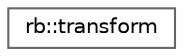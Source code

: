 digraph "Graphical Class Hierarchy"
{
 // LATEX_PDF_SIZE
  bgcolor="transparent";
  edge [fontname=Helvetica,fontsize=10,labelfontname=Helvetica,labelfontsize=10];
  node [fontname=Helvetica,fontsize=10,shape=box,height=0.2,width=0.4];
  rankdir="LR";
  Node0 [label="rb::transform",height=0.2,width=0.4,color="grey40", fillcolor="white", style="filled",URL="$structrb_1_1transform.html",tooltip="Built-in transform component."];
}
